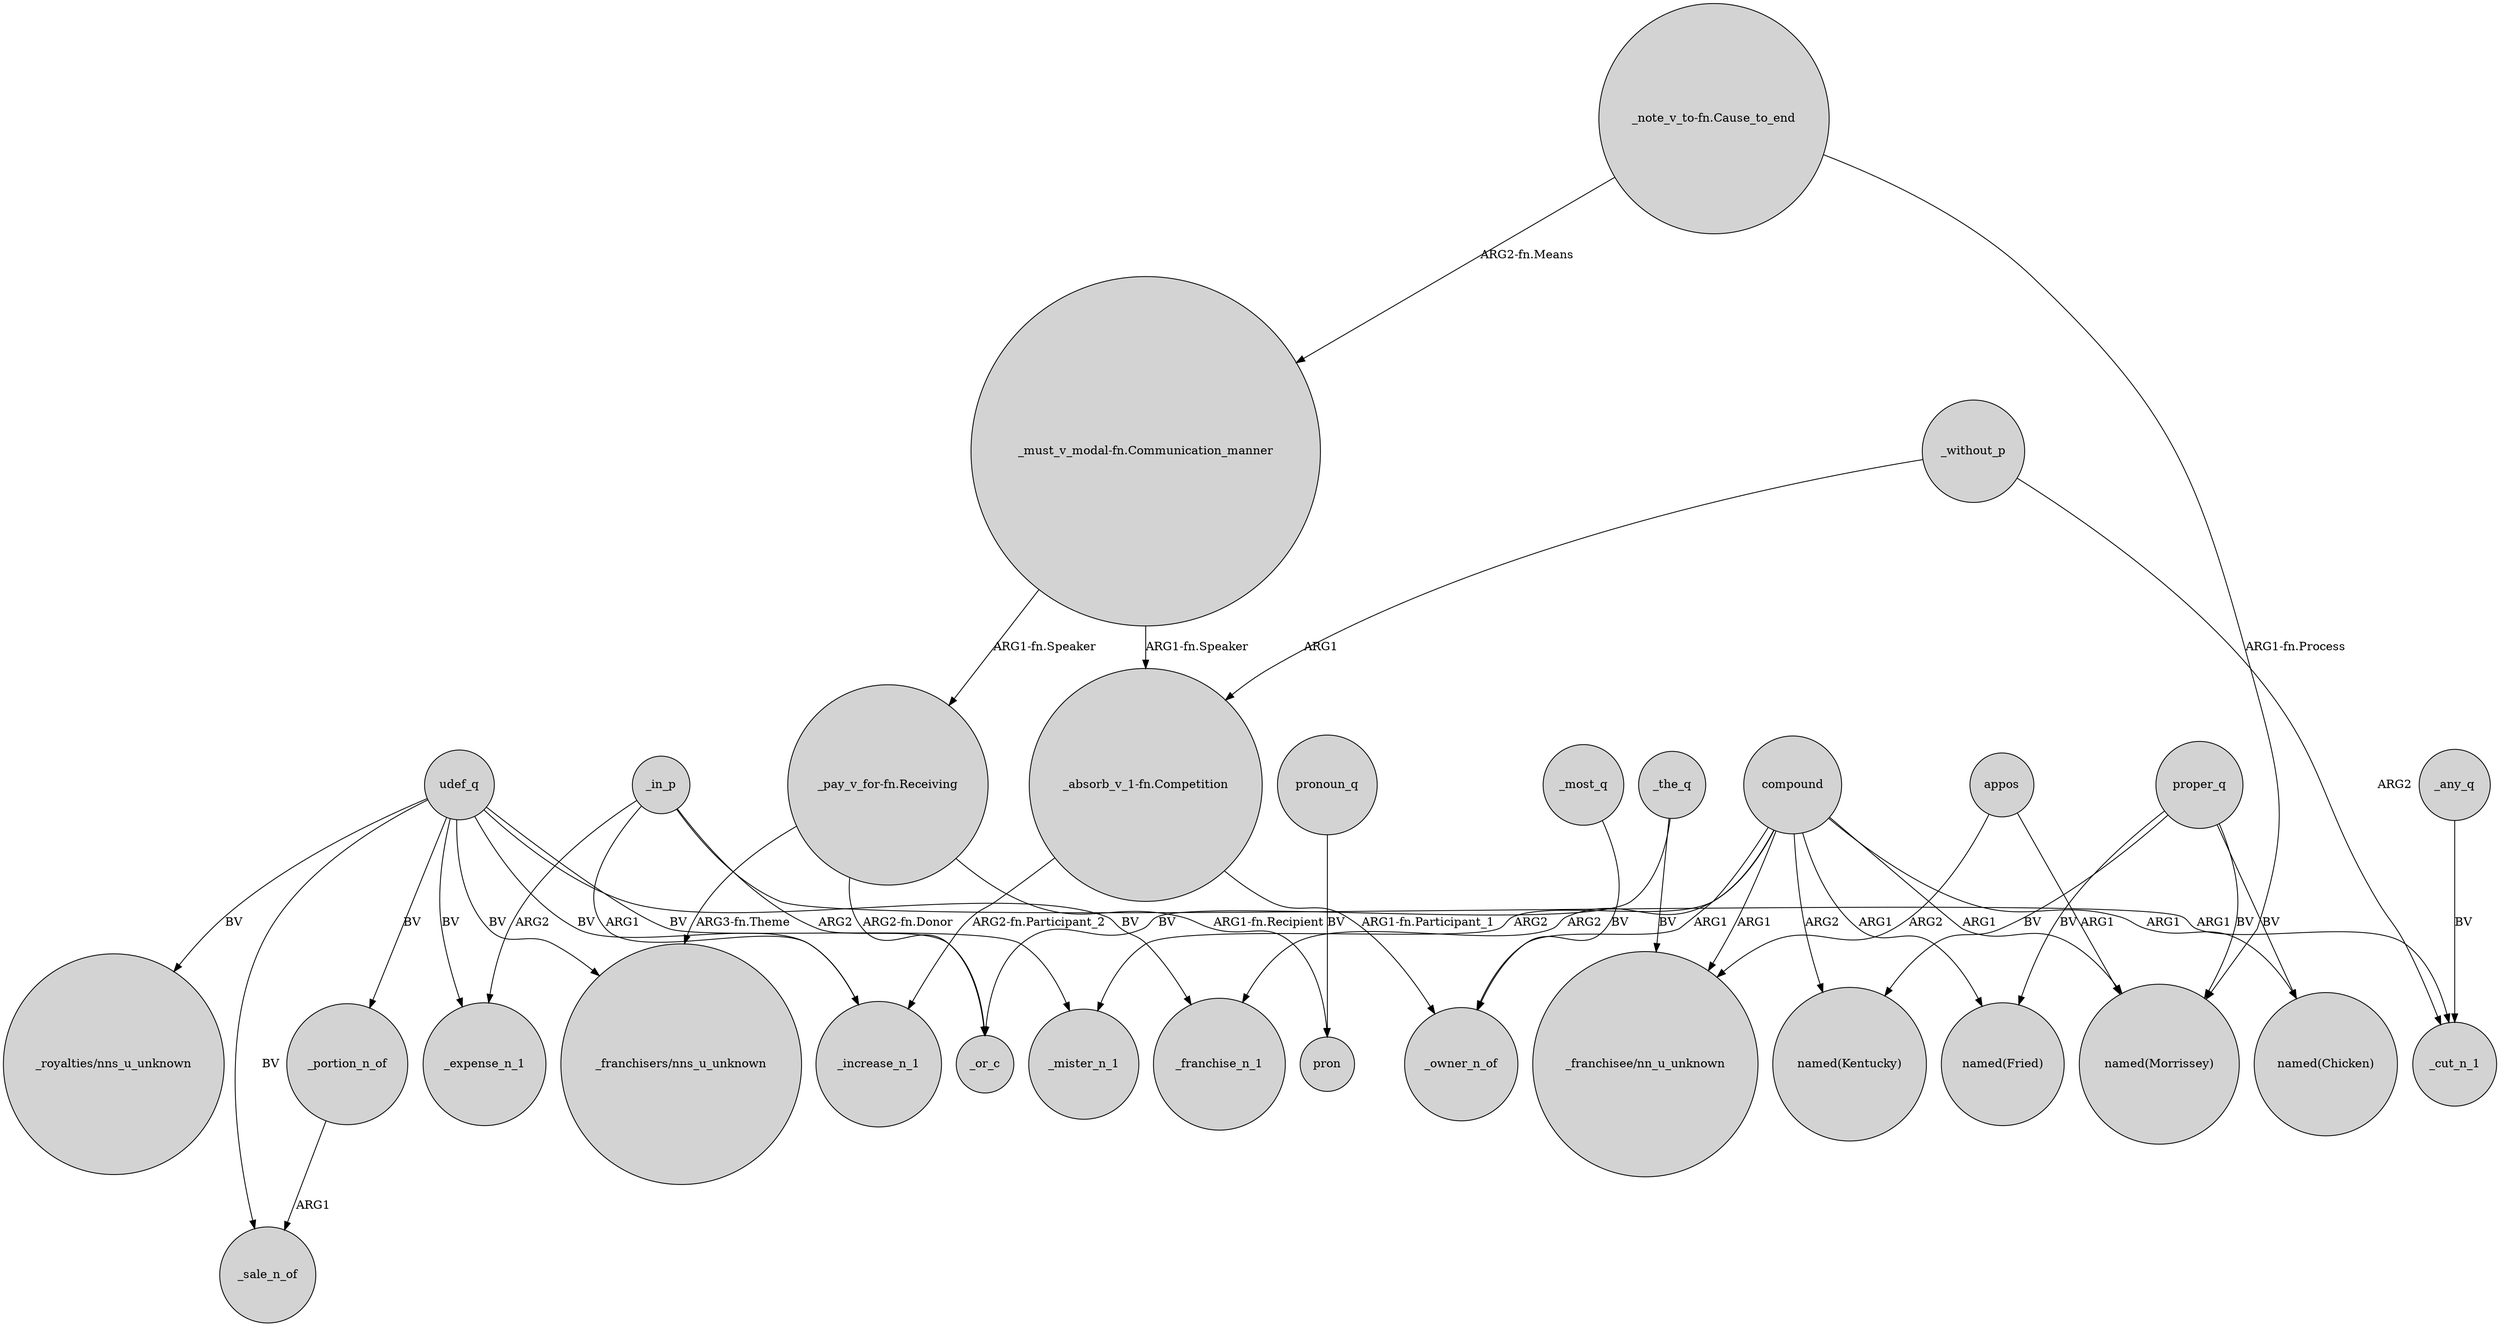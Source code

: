digraph {
	node [shape=circle style=filled]
	udef_q -> "_royalties/nns_u_unknown" [label=BV]
	_the_q -> "_franchisee/nn_u_unknown" [label=BV]
	compound -> _mister_n_1 [label=ARG2]
	_in_p -> _expense_n_1 [label=ARG2]
	compound -> "_franchisee/nn_u_unknown" [label=ARG1]
	appos -> "named(Morrissey)" [label=ARG1]
	"_pay_v_for-fn.Receiving" -> pron [label="ARG1-fn.Recipient"]
	compound -> "named(Kentucky)" [label=ARG2]
	"_pay_v_for-fn.Receiving" -> "_franchisers/nns_u_unknown" [label="ARG3-fn.Theme"]
	udef_q -> "_franchisers/nns_u_unknown" [label=BV]
	_in_p -> _or_c [label=ARG2]
	compound -> _franchise_n_1 [label=ARG2]
	udef_q -> _increase_n_1 [label=BV]
	udef_q -> _sale_n_of [label=BV]
	udef_q -> _mister_n_1 [label=BV]
	"_must_v_modal-fn.Communication_manner" -> "_absorb_v_1-fn.Competition" [label="ARG1-fn.Speaker"]
	udef_q -> _portion_n_of [label=BV]
	"_absorb_v_1-fn.Competition" -> _increase_n_1 [label="ARG2-fn.Participant_2"]
	pronoun_q -> pron [label=BV]
	proper_q -> "named(Morrissey)" [label=BV]
	"_absorb_v_1-fn.Competition" -> _owner_n_of [label="ARG1-fn.Participant_1"]
	_any_q -> _cut_n_1 [label=BV]
	proper_q -> "named(Kentucky)" [label=BV]
	"_must_v_modal-fn.Communication_manner" -> "_pay_v_for-fn.Receiving" [label="ARG1-fn.Speaker"]
	"_note_v_to-fn.Cause_to_end" -> "_must_v_modal-fn.Communication_manner" [label="ARG2-fn.Means"]
	compound -> "named(Morrissey)" [label=ARG1]
	_portion_n_of -> _sale_n_of [label=ARG1]
	udef_q -> _expense_n_1 [label=BV]
	_the_q -> _or_c [label=BV]
	compound -> "named(Chicken)" [label=ARG1]
	proper_q -> "named(Fried)" [label=BV]
	_without_p -> "_absorb_v_1-fn.Competition" [label=ARG1]
	_in_p -> _cut_n_1 [label=ARG1]
	appos -> "_franchisee/nn_u_unknown" [label=ARG2]
	_without_p -> _cut_n_1 [label=ARG2]
	"_pay_v_for-fn.Receiving" -> _or_c [label="ARG2-fn.Donor"]
	_most_q -> _owner_n_of [label=BV]
	compound -> "named(Fried)" [label=ARG1]
	_in_p -> _increase_n_1 [label=ARG1]
	proper_q -> "named(Chicken)" [label=BV]
	udef_q -> _franchise_n_1 [label=BV]
	compound -> _owner_n_of [label=ARG1]
	"_note_v_to-fn.Cause_to_end" -> "named(Morrissey)" [label="ARG1-fn.Process"]
}
